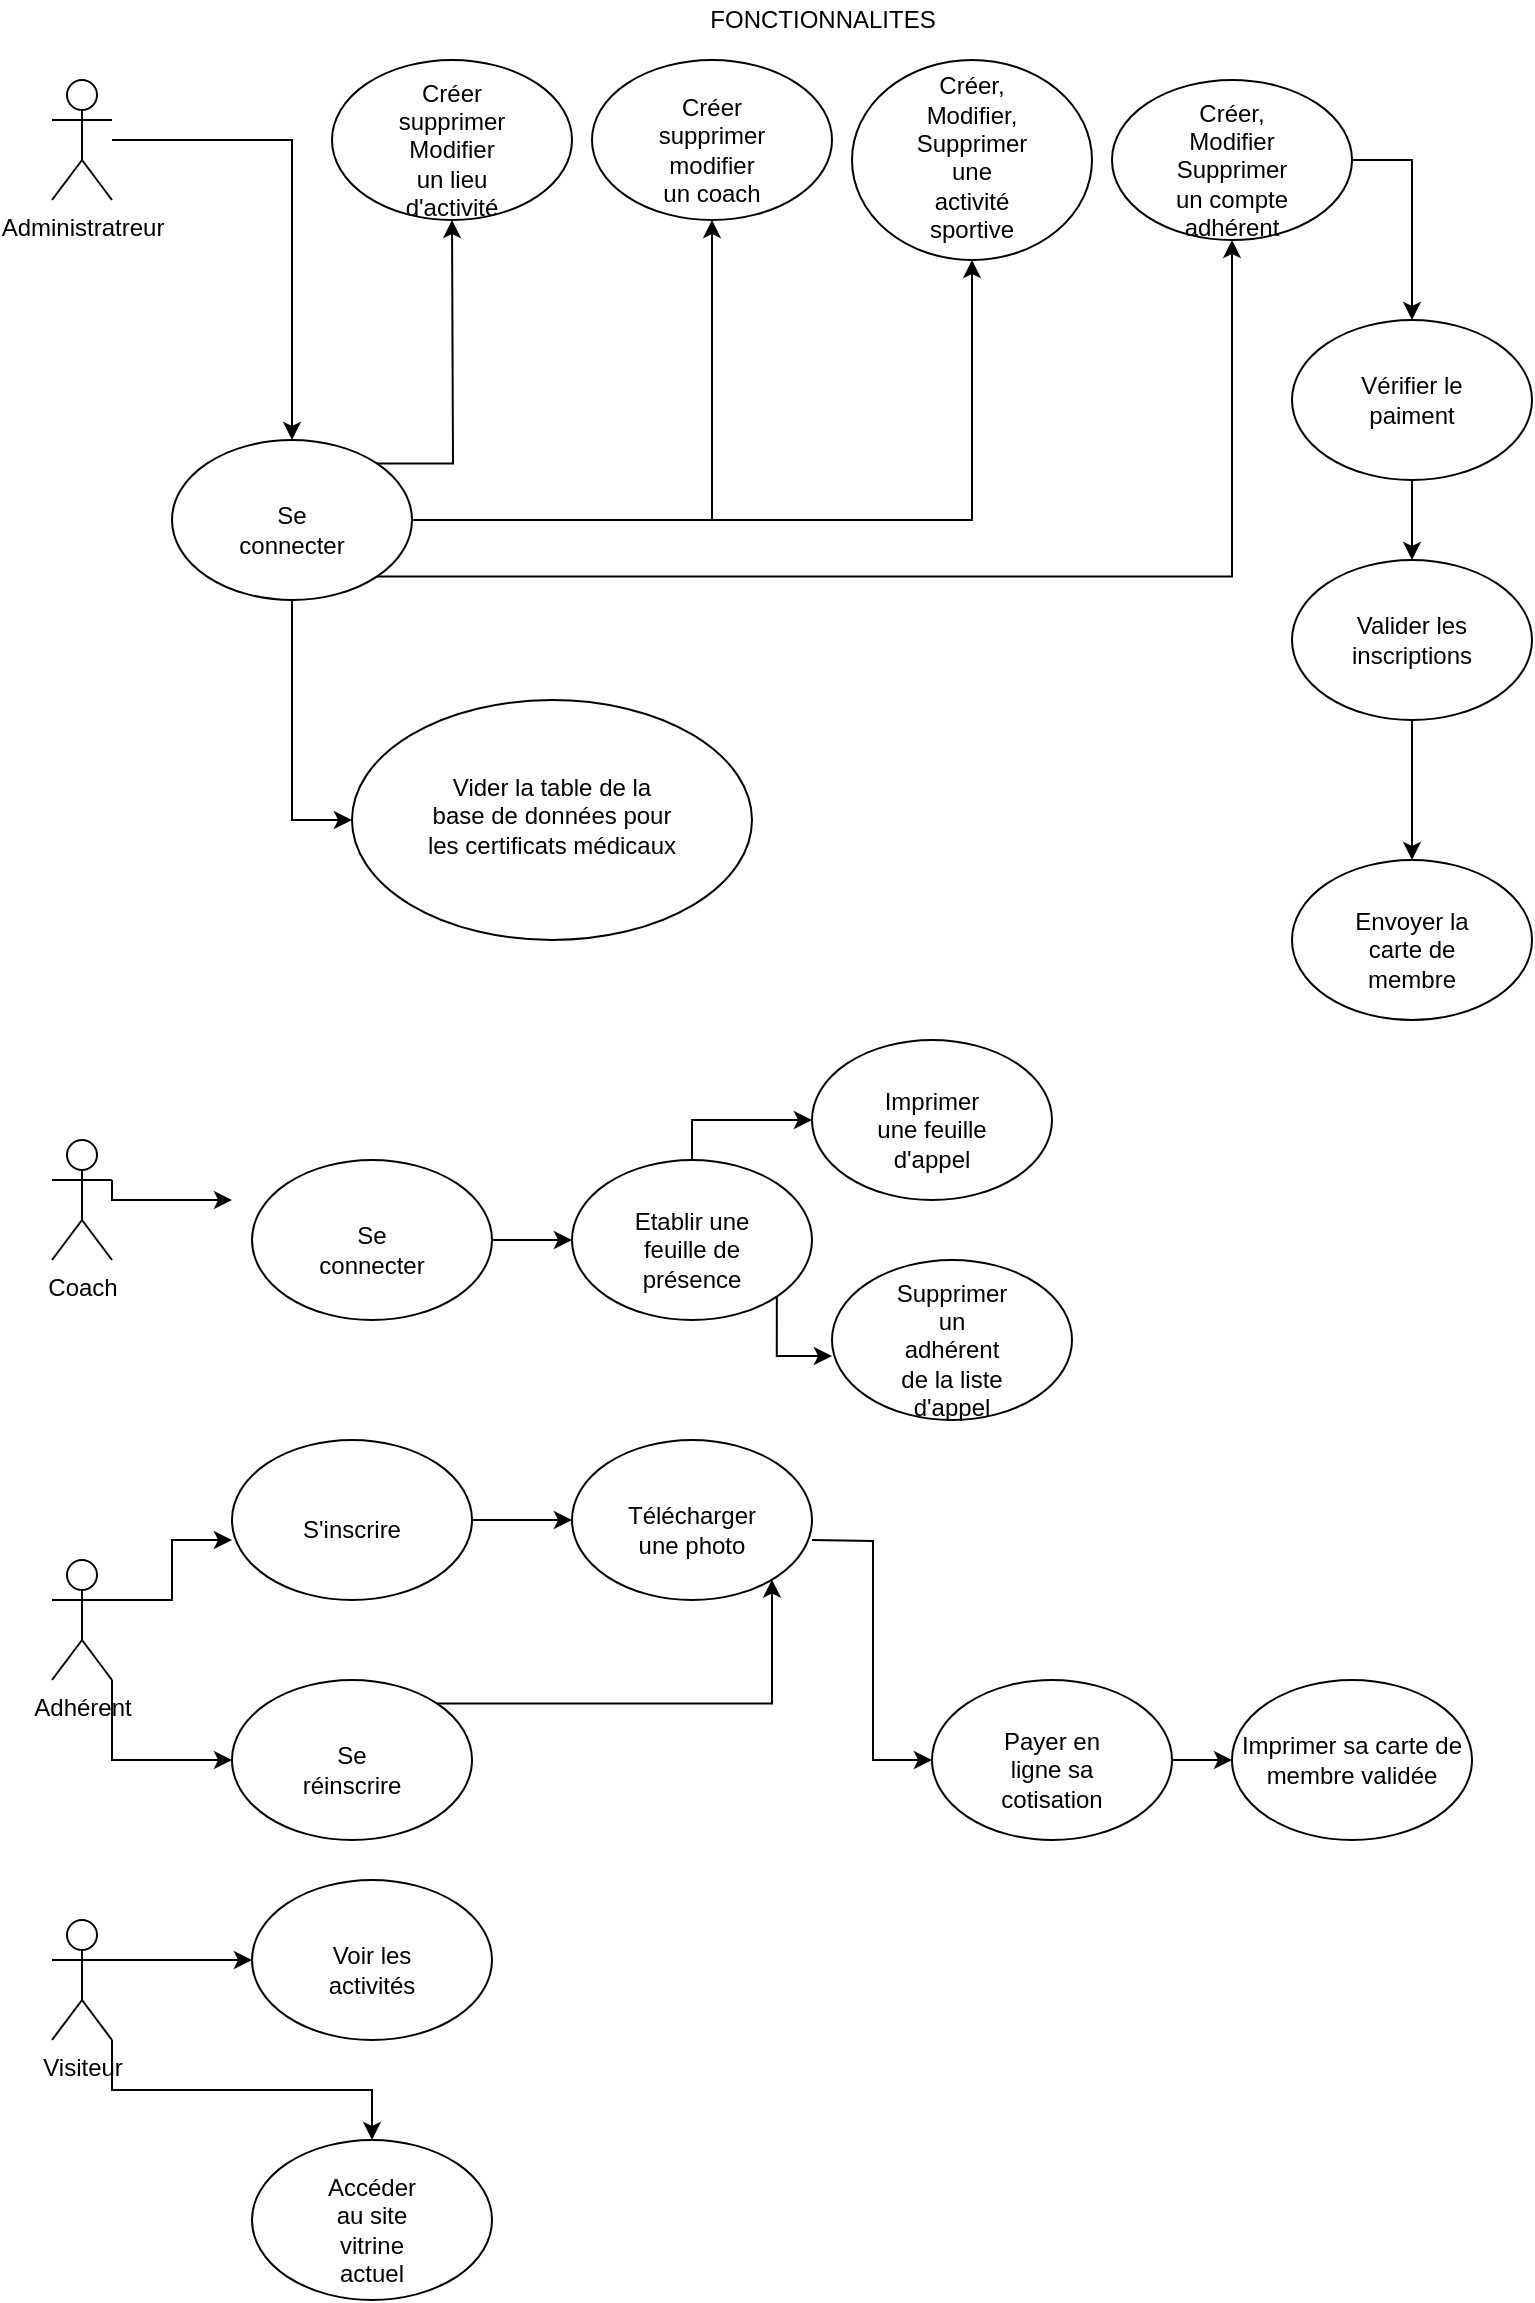 <mxfile version="18.2.0" type="github">
  <diagram id="qK3ndJ8vobAHwSTOdm2D" name="Page-1">
    <mxGraphModel dx="1137" dy="687" grid="1" gridSize="10" guides="1" tooltips="1" connect="1" arrows="1" fold="1" page="1" pageScale="1" pageWidth="827" pageHeight="1169" math="0" shadow="0">
      <root>
        <mxCell id="0" />
        <mxCell id="1" parent="0" />
        <mxCell id="0PWhPM4OeQrNOZr9RrbP-1" style="edgeStyle=orthogonalEdgeStyle;rounded=0;orthogonalLoop=1;jettySize=auto;html=1;" parent="1" source="gu2cB1POXuugDk-acsue-1" target="gu2cB1POXuugDk-acsue-23" edge="1">
          <mxGeometry relative="1" as="geometry" />
        </mxCell>
        <mxCell id="gu2cB1POXuugDk-acsue-1" value="Administratreur" style="shape=umlActor;verticalLabelPosition=bottom;verticalAlign=top;html=1;outlineConnect=0;" parent="1" vertex="1">
          <mxGeometry x="40" y="50" width="30" height="60" as="geometry" />
        </mxCell>
        <mxCell id="0PWhPM4OeQrNOZr9RrbP-6" style="edgeStyle=orthogonalEdgeStyle;rounded=0;orthogonalLoop=1;jettySize=auto;html=1;exitX=1;exitY=0.333;exitDx=0;exitDy=0;exitPerimeter=0;entryX=0;entryY=0.625;entryDx=0;entryDy=0;entryPerimeter=0;" parent="1" source="gu2cB1POXuugDk-acsue-4" target="gu2cB1POXuugDk-acsue-47" edge="1">
          <mxGeometry relative="1" as="geometry" />
        </mxCell>
        <mxCell id="0PWhPM4OeQrNOZr9RrbP-7" style="edgeStyle=orthogonalEdgeStyle;rounded=0;orthogonalLoop=1;jettySize=auto;html=1;exitX=1;exitY=1;exitDx=0;exitDy=0;exitPerimeter=0;" parent="1" source="gu2cB1POXuugDk-acsue-4" target="gu2cB1POXuugDk-acsue-41" edge="1">
          <mxGeometry relative="1" as="geometry" />
        </mxCell>
        <mxCell id="gu2cB1POXuugDk-acsue-4" value="Adhérent" style="shape=umlActor;verticalLabelPosition=bottom;verticalAlign=top;html=1;outlineConnect=0;" parent="1" vertex="1">
          <mxGeometry x="40" y="790" width="30" height="60" as="geometry" />
        </mxCell>
        <mxCell id="0PWhPM4OeQrNOZr9RrbP-9" style="edgeStyle=orthogonalEdgeStyle;rounded=0;orthogonalLoop=1;jettySize=auto;html=1;exitX=1;exitY=0.333;exitDx=0;exitDy=0;exitPerimeter=0;entryX=0;entryY=0.5;entryDx=0;entryDy=0;" parent="1" source="gu2cB1POXuugDk-acsue-5" target="gu2cB1POXuugDk-acsue-80" edge="1">
          <mxGeometry relative="1" as="geometry" />
        </mxCell>
        <mxCell id="0PWhPM4OeQrNOZr9RrbP-10" style="edgeStyle=orthogonalEdgeStyle;rounded=0;orthogonalLoop=1;jettySize=auto;html=1;exitX=1;exitY=1;exitDx=0;exitDy=0;exitPerimeter=0;" parent="1" source="gu2cB1POXuugDk-acsue-5" target="gu2cB1POXuugDk-acsue-83" edge="1">
          <mxGeometry relative="1" as="geometry" />
        </mxCell>
        <mxCell id="gu2cB1POXuugDk-acsue-5" value="Visiteur" style="shape=umlActor;verticalLabelPosition=bottom;verticalAlign=top;html=1;outlineConnect=0;" parent="1" vertex="1">
          <mxGeometry x="40" y="970" width="30" height="60" as="geometry" />
        </mxCell>
        <mxCell id="0PWhPM4OeQrNOZr9RrbP-16" style="edgeStyle=orthogonalEdgeStyle;rounded=0;orthogonalLoop=1;jettySize=auto;html=1;exitX=1;exitY=0.333;exitDx=0;exitDy=0;exitPerimeter=0;" parent="1" source="gu2cB1POXuugDk-acsue-15" edge="1">
          <mxGeometry relative="1" as="geometry">
            <mxPoint x="130" y="610" as="targetPoint" />
            <Array as="points">
              <mxPoint x="70" y="610" />
            </Array>
          </mxGeometry>
        </mxCell>
        <mxCell id="gu2cB1POXuugDk-acsue-15" value="Coach" style="shape=umlActor;verticalLabelPosition=bottom;verticalAlign=top;html=1;outlineConnect=0;" parent="1" vertex="1">
          <mxGeometry x="40" y="580" width="30" height="60" as="geometry" />
        </mxCell>
        <mxCell id="gu2cB1POXuugDk-acsue-29" value="" style="group" parent="1" vertex="1" connectable="0">
          <mxGeometry x="100" y="230" width="120" height="80" as="geometry" />
        </mxCell>
        <mxCell id="gu2cB1POXuugDk-acsue-23" value="" style="ellipse;whiteSpace=wrap;html=1;" parent="gu2cB1POXuugDk-acsue-29" vertex="1">
          <mxGeometry width="120" height="80" as="geometry" />
        </mxCell>
        <mxCell id="gu2cB1POXuugDk-acsue-24" value="Se connecter" style="text;html=1;strokeColor=none;fillColor=none;align=center;verticalAlign=middle;whiteSpace=wrap;rounded=0;" parent="gu2cB1POXuugDk-acsue-29" vertex="1">
          <mxGeometry x="30" y="30" width="60" height="30" as="geometry" />
        </mxCell>
        <mxCell id="gu2cB1POXuugDk-acsue-37" value="" style="group" parent="1" vertex="1" connectable="0">
          <mxGeometry x="440" y="40" width="120" height="100" as="geometry" />
        </mxCell>
        <mxCell id="gu2cB1POXuugDk-acsue-38" value="" style="ellipse;whiteSpace=wrap;html=1;" parent="gu2cB1POXuugDk-acsue-37" vertex="1">
          <mxGeometry width="120" height="100" as="geometry" />
        </mxCell>
        <mxCell id="gu2cB1POXuugDk-acsue-39" value="&lt;div&gt;Créer, Modifier, Supprimer une activité sportive&lt;/div&gt;&lt;div&gt;&lt;br&gt;&lt;/div&gt;" style="text;html=1;strokeColor=none;fillColor=none;align=center;verticalAlign=middle;whiteSpace=wrap;rounded=0;" parent="gu2cB1POXuugDk-acsue-37" vertex="1">
          <mxGeometry x="30" y="37.5" width="60" height="37.5" as="geometry" />
        </mxCell>
        <mxCell id="gu2cB1POXuugDk-acsue-40" value="" style="group" parent="1" vertex="1" connectable="0">
          <mxGeometry x="130" y="850" width="120" height="80" as="geometry" />
        </mxCell>
        <mxCell id="gu2cB1POXuugDk-acsue-41" value="" style="ellipse;whiteSpace=wrap;html=1;" parent="gu2cB1POXuugDk-acsue-40" vertex="1">
          <mxGeometry width="120" height="80" as="geometry" />
        </mxCell>
        <mxCell id="gu2cB1POXuugDk-acsue-42" value="&lt;div&gt;Se réinscrire&lt;/div&gt;" style="text;html=1;strokeColor=none;fillColor=none;align=center;verticalAlign=middle;whiteSpace=wrap;rounded=0;" parent="gu2cB1POXuugDk-acsue-40" vertex="1">
          <mxGeometry x="30" y="30" width="60" height="30" as="geometry" />
        </mxCell>
        <mxCell id="gu2cB1POXuugDk-acsue-43" value="" style="group" parent="1" vertex="1" connectable="0">
          <mxGeometry x="300" y="590" width="120" height="80" as="geometry" />
        </mxCell>
        <mxCell id="gu2cB1POXuugDk-acsue-44" value="" style="ellipse;whiteSpace=wrap;html=1;" parent="gu2cB1POXuugDk-acsue-43" vertex="1">
          <mxGeometry width="120" height="80" as="geometry" />
        </mxCell>
        <mxCell id="gu2cB1POXuugDk-acsue-45" value="Etablir une feuille de présence " style="text;html=1;strokeColor=none;fillColor=none;align=center;verticalAlign=middle;whiteSpace=wrap;rounded=0;" parent="gu2cB1POXuugDk-acsue-43" vertex="1">
          <mxGeometry x="30" y="30" width="60" height="30" as="geometry" />
        </mxCell>
        <mxCell id="gu2cB1POXuugDk-acsue-46" value="" style="group" parent="1" vertex="1" connectable="0">
          <mxGeometry x="130" y="730" width="120" height="80" as="geometry" />
        </mxCell>
        <mxCell id="gu2cB1POXuugDk-acsue-47" value="" style="ellipse;whiteSpace=wrap;html=1;" parent="gu2cB1POXuugDk-acsue-46" vertex="1">
          <mxGeometry width="120" height="80" as="geometry" />
        </mxCell>
        <mxCell id="gu2cB1POXuugDk-acsue-48" value="S&#39;inscrire" style="text;html=1;strokeColor=none;fillColor=none;align=center;verticalAlign=middle;whiteSpace=wrap;rounded=0;" parent="gu2cB1POXuugDk-acsue-46" vertex="1">
          <mxGeometry x="30" y="30" width="60" height="30" as="geometry" />
        </mxCell>
        <mxCell id="gu2cB1POXuugDk-acsue-52" value="" style="group" parent="1" vertex="1" connectable="0">
          <mxGeometry x="570" y="50" width="120" height="80" as="geometry" />
        </mxCell>
        <mxCell id="gu2cB1POXuugDk-acsue-53" value="" style="ellipse;whiteSpace=wrap;html=1;" parent="gu2cB1POXuugDk-acsue-52" vertex="1">
          <mxGeometry width="120" height="80" as="geometry" />
        </mxCell>
        <mxCell id="gu2cB1POXuugDk-acsue-54" value="Créer, Modifier Supprimer un compte adhérent" style="text;html=1;strokeColor=none;fillColor=none;align=center;verticalAlign=middle;whiteSpace=wrap;rounded=0;" parent="gu2cB1POXuugDk-acsue-52" vertex="1">
          <mxGeometry x="30" y="30" width="60" height="30" as="geometry" />
        </mxCell>
        <mxCell id="gu2cB1POXuugDk-acsue-58" value="" style="group" parent="1" vertex="1" connectable="0">
          <mxGeometry x="480" y="850" width="120" height="80" as="geometry" />
        </mxCell>
        <mxCell id="gu2cB1POXuugDk-acsue-59" value="" style="ellipse;whiteSpace=wrap;html=1;" parent="gu2cB1POXuugDk-acsue-58" vertex="1">
          <mxGeometry width="120" height="80" as="geometry" />
        </mxCell>
        <mxCell id="gu2cB1POXuugDk-acsue-60" value="&lt;div&gt;Payer en ligne sa cotisation&lt;/div&gt;" style="text;html=1;strokeColor=none;fillColor=none;align=center;verticalAlign=middle;whiteSpace=wrap;rounded=0;" parent="gu2cB1POXuugDk-acsue-58" vertex="1">
          <mxGeometry x="30" y="30" width="60" height="30" as="geometry" />
        </mxCell>
        <mxCell id="gu2cB1POXuugDk-acsue-61" value="" style="group" parent="1" vertex="1" connectable="0">
          <mxGeometry x="300" y="730" width="120" height="80" as="geometry" />
        </mxCell>
        <mxCell id="gu2cB1POXuugDk-acsue-62" value="" style="ellipse;whiteSpace=wrap;html=1;" parent="gu2cB1POXuugDk-acsue-61" vertex="1">
          <mxGeometry width="120" height="80" as="geometry" />
        </mxCell>
        <mxCell id="gu2cB1POXuugDk-acsue-63" value="Télécharger une photo" style="text;html=1;strokeColor=none;fillColor=none;align=center;verticalAlign=middle;whiteSpace=wrap;rounded=0;" parent="gu2cB1POXuugDk-acsue-61" vertex="1">
          <mxGeometry x="30" y="30" width="60" height="30" as="geometry" />
        </mxCell>
        <mxCell id="gu2cB1POXuugDk-acsue-64" value="" style="group" parent="1" vertex="1" connectable="0">
          <mxGeometry x="660" y="440" width="120" height="80" as="geometry" />
        </mxCell>
        <mxCell id="gu2cB1POXuugDk-acsue-65" value="" style="ellipse;whiteSpace=wrap;html=1;" parent="gu2cB1POXuugDk-acsue-64" vertex="1">
          <mxGeometry width="120" height="80" as="geometry" />
        </mxCell>
        <mxCell id="gu2cB1POXuugDk-acsue-66" value="Envoyer la carte de membre" style="text;html=1;strokeColor=none;fillColor=none;align=center;verticalAlign=middle;whiteSpace=wrap;rounded=0;" parent="gu2cB1POXuugDk-acsue-64" vertex="1">
          <mxGeometry x="30" y="30" width="60" height="30" as="geometry" />
        </mxCell>
        <mxCell id="gu2cB1POXuugDk-acsue-67" value="" style="group" parent="1" vertex="1" connectable="0">
          <mxGeometry x="310" y="40" width="120" height="80" as="geometry" />
        </mxCell>
        <mxCell id="gu2cB1POXuugDk-acsue-68" value="" style="ellipse;whiteSpace=wrap;html=1;" parent="gu2cB1POXuugDk-acsue-67" vertex="1">
          <mxGeometry width="120" height="80" as="geometry" />
        </mxCell>
        <mxCell id="gu2cB1POXuugDk-acsue-69" value="Créer supprimer modifier un coach" style="text;html=1;strokeColor=none;fillColor=none;align=center;verticalAlign=middle;whiteSpace=wrap;rounded=0;" parent="gu2cB1POXuugDk-acsue-67" vertex="1">
          <mxGeometry x="30" y="30" width="60" height="30" as="geometry" />
        </mxCell>
        <mxCell id="gu2cB1POXuugDk-acsue-75" value="" style="group" parent="1" vertex="1" connectable="0">
          <mxGeometry x="660" y="290" width="120" height="80" as="geometry" />
        </mxCell>
        <mxCell id="gu2cB1POXuugDk-acsue-74" value="" style="ellipse;whiteSpace=wrap;html=1;" parent="gu2cB1POXuugDk-acsue-75" vertex="1">
          <mxGeometry width="120" height="80" as="geometry" />
        </mxCell>
        <mxCell id="gu2cB1POXuugDk-acsue-32" value="Valider les inscriptions" style="text;html=1;strokeColor=none;fillColor=none;align=center;verticalAlign=middle;whiteSpace=wrap;rounded=0;" parent="gu2cB1POXuugDk-acsue-75" vertex="1">
          <mxGeometry x="30" y="25" width="60" height="30" as="geometry" />
        </mxCell>
        <mxCell id="gu2cB1POXuugDk-acsue-76" value="" style="group" parent="1" vertex="1" connectable="0">
          <mxGeometry x="180" y="40" width="120" height="80" as="geometry" />
        </mxCell>
        <mxCell id="gu2cB1POXuugDk-acsue-77" value="" style="ellipse;whiteSpace=wrap;html=1;" parent="gu2cB1POXuugDk-acsue-76" vertex="1">
          <mxGeometry width="120" height="80" as="geometry" />
        </mxCell>
        <mxCell id="gu2cB1POXuugDk-acsue-78" value="Créer supprimer Modifier un lieu d&#39;activité" style="text;html=1;strokeColor=none;fillColor=none;align=center;verticalAlign=middle;whiteSpace=wrap;rounded=0;" parent="gu2cB1POXuugDk-acsue-76" vertex="1">
          <mxGeometry x="30" y="30" width="60" height="30" as="geometry" />
        </mxCell>
        <mxCell id="gu2cB1POXuugDk-acsue-79" value="" style="group" parent="1" vertex="1" connectable="0">
          <mxGeometry x="140" y="950" width="120" height="80" as="geometry" />
        </mxCell>
        <mxCell id="gu2cB1POXuugDk-acsue-80" value="" style="ellipse;whiteSpace=wrap;html=1;" parent="gu2cB1POXuugDk-acsue-79" vertex="1">
          <mxGeometry width="120" height="80" as="geometry" />
        </mxCell>
        <mxCell id="gu2cB1POXuugDk-acsue-81" value="Voir les activités" style="text;html=1;strokeColor=none;fillColor=none;align=center;verticalAlign=middle;whiteSpace=wrap;rounded=0;" parent="gu2cB1POXuugDk-acsue-79" vertex="1">
          <mxGeometry x="30" y="30" width="60" height="30" as="geometry" />
        </mxCell>
        <mxCell id="gu2cB1POXuugDk-acsue-82" value="" style="group" parent="1" vertex="1" connectable="0">
          <mxGeometry x="140" y="1080" width="120" height="80" as="geometry" />
        </mxCell>
        <mxCell id="gu2cB1POXuugDk-acsue-83" value="" style="ellipse;whiteSpace=wrap;html=1;" parent="gu2cB1POXuugDk-acsue-82" vertex="1">
          <mxGeometry width="120" height="80" as="geometry" />
        </mxCell>
        <mxCell id="gu2cB1POXuugDk-acsue-84" value="Accéder au site vitrine actuel" style="text;html=1;strokeColor=none;fillColor=none;align=center;verticalAlign=middle;whiteSpace=wrap;rounded=0;" parent="gu2cB1POXuugDk-acsue-82" vertex="1">
          <mxGeometry x="30" y="30" width="60" height="30" as="geometry" />
        </mxCell>
        <mxCell id="0PWhPM4OeQrNOZr9RrbP-2" style="edgeStyle=orthogonalEdgeStyle;rounded=0;orthogonalLoop=1;jettySize=auto;html=1;exitX=1;exitY=1;exitDx=0;exitDy=0;" parent="1" source="gu2cB1POXuugDk-acsue-23" target="gu2cB1POXuugDk-acsue-53" edge="1">
          <mxGeometry relative="1" as="geometry">
            <mxPoint x="220" y="260" as="sourcePoint" />
          </mxGeometry>
        </mxCell>
        <mxCell id="0PWhPM4OeQrNOZr9RrbP-3" style="edgeStyle=orthogonalEdgeStyle;rounded=0;orthogonalLoop=1;jettySize=auto;html=1;exitX=1;exitY=0;exitDx=0;exitDy=0;" parent="1" source="gu2cB1POXuugDk-acsue-23" edge="1">
          <mxGeometry relative="1" as="geometry">
            <mxPoint x="240" y="120" as="targetPoint" />
          </mxGeometry>
        </mxCell>
        <mxCell id="0PWhPM4OeQrNOZr9RrbP-5" style="edgeStyle=orthogonalEdgeStyle;rounded=0;orthogonalLoop=1;jettySize=auto;html=1;exitX=1;exitY=0.5;exitDx=0;exitDy=0;entryX=0.5;entryY=1;entryDx=0;entryDy=0;" parent="1" source="gu2cB1POXuugDk-acsue-23" target="gu2cB1POXuugDk-acsue-38" edge="1">
          <mxGeometry relative="1" as="geometry">
            <mxPoint x="530" y="140" as="targetPoint" />
            <Array as="points">
              <mxPoint x="500" y="270" />
            </Array>
          </mxGeometry>
        </mxCell>
        <mxCell id="0PWhPM4OeQrNOZr9RrbP-8" style="edgeStyle=orthogonalEdgeStyle;rounded=0;orthogonalLoop=1;jettySize=auto;html=1;entryX=0;entryY=0.5;entryDx=0;entryDy=0;" parent="1" target="gu2cB1POXuugDk-acsue-59" edge="1">
          <mxGeometry relative="1" as="geometry">
            <mxPoint x="480" y="910" as="targetPoint" />
            <mxPoint x="420" y="780" as="sourcePoint" />
          </mxGeometry>
        </mxCell>
        <mxCell id="0PWhPM4OeQrNOZr9RrbP-11" value="" style="group" parent="1" vertex="1" connectable="0">
          <mxGeometry x="420" y="530" width="120" height="80" as="geometry" />
        </mxCell>
        <mxCell id="0PWhPM4OeQrNOZr9RrbP-12" value="" style="ellipse;whiteSpace=wrap;html=1;" parent="0PWhPM4OeQrNOZr9RrbP-11" vertex="1">
          <mxGeometry width="120" height="80" as="geometry" />
        </mxCell>
        <mxCell id="0PWhPM4OeQrNOZr9RrbP-13" value="Imprimer une feuille d&#39;appel" style="text;html=1;strokeColor=none;fillColor=none;align=center;verticalAlign=middle;whiteSpace=wrap;rounded=0;" parent="0PWhPM4OeQrNOZr9RrbP-11" vertex="1">
          <mxGeometry x="30" y="30" width="60" height="30" as="geometry" />
        </mxCell>
        <mxCell id="0PWhPM4OeQrNOZr9RrbP-14" style="edgeStyle=orthogonalEdgeStyle;rounded=0;orthogonalLoop=1;jettySize=auto;html=1;exitX=1;exitY=0.5;exitDx=0;exitDy=0;" parent="1" source="gu2cB1POXuugDk-acsue-47" target="gu2cB1POXuugDk-acsue-62" edge="1">
          <mxGeometry relative="1" as="geometry">
            <Array as="points" />
          </mxGeometry>
        </mxCell>
        <mxCell id="0PWhPM4OeQrNOZr9RrbP-15" style="edgeStyle=orthogonalEdgeStyle;rounded=0;orthogonalLoop=1;jettySize=auto;html=1;exitX=1;exitY=0;exitDx=0;exitDy=0;" parent="1" source="gu2cB1POXuugDk-acsue-41" target="gu2cB1POXuugDk-acsue-62" edge="1">
          <mxGeometry relative="1" as="geometry">
            <Array as="points">
              <mxPoint x="400" y="862" />
            </Array>
          </mxGeometry>
        </mxCell>
        <mxCell id="0PWhPM4OeQrNOZr9RrbP-19" style="edgeStyle=orthogonalEdgeStyle;rounded=0;orthogonalLoop=1;jettySize=auto;html=1;exitX=1;exitY=0.5;exitDx=0;exitDy=0;" parent="1" source="gu2cB1POXuugDk-acsue-23" target="gu2cB1POXuugDk-acsue-68" edge="1">
          <mxGeometry relative="1" as="geometry" />
        </mxCell>
        <mxCell id="0PWhPM4OeQrNOZr9RrbP-20" style="edgeStyle=orthogonalEdgeStyle;rounded=0;orthogonalLoop=1;jettySize=auto;html=1;exitX=1;exitY=0.5;exitDx=0;exitDy=0;" parent="1" source="gu2cB1POXuugDk-acsue-53" edge="1" target="PKk0uv50f3nuUPeXHIWq-14">
          <mxGeometry relative="1" as="geometry">
            <mxPoint x="730" y="160" as="targetPoint" />
          </mxGeometry>
        </mxCell>
        <mxCell id="0PWhPM4OeQrNOZr9RrbP-21" style="edgeStyle=orthogonalEdgeStyle;rounded=0;orthogonalLoop=1;jettySize=auto;html=1;exitX=0.5;exitY=1;exitDx=0;exitDy=0;" parent="1" source="gu2cB1POXuugDk-acsue-74" target="gu2cB1POXuugDk-acsue-65" edge="1">
          <mxGeometry relative="1" as="geometry" />
        </mxCell>
        <mxCell id="PKk0uv50f3nuUPeXHIWq-1" value="" style="group" vertex="1" connectable="0" parent="1">
          <mxGeometry x="140" y="590" width="120" height="80" as="geometry" />
        </mxCell>
        <mxCell id="PKk0uv50f3nuUPeXHIWq-2" value="" style="ellipse;whiteSpace=wrap;html=1;" vertex="1" parent="PKk0uv50f3nuUPeXHIWq-1">
          <mxGeometry width="120" height="80" as="geometry" />
        </mxCell>
        <mxCell id="PKk0uv50f3nuUPeXHIWq-3" value="&lt;div&gt;Se connecter&lt;/div&gt;" style="text;html=1;strokeColor=none;fillColor=none;align=center;verticalAlign=middle;whiteSpace=wrap;rounded=0;" vertex="1" parent="PKk0uv50f3nuUPeXHIWq-1">
          <mxGeometry x="30" y="30" width="60" height="30" as="geometry" />
        </mxCell>
        <mxCell id="PKk0uv50f3nuUPeXHIWq-6" value="" style="group" vertex="1" connectable="0" parent="1">
          <mxGeometry x="430" y="640" width="120" height="80" as="geometry" />
        </mxCell>
        <mxCell id="PKk0uv50f3nuUPeXHIWq-7" value="" style="ellipse;whiteSpace=wrap;html=1;" vertex="1" parent="PKk0uv50f3nuUPeXHIWq-6">
          <mxGeometry width="120" height="80" as="geometry" />
        </mxCell>
        <mxCell id="PKk0uv50f3nuUPeXHIWq-8" value="Supprimer un adhérent de la liste d&#39;appel" style="text;html=1;strokeColor=none;fillColor=none;align=center;verticalAlign=middle;whiteSpace=wrap;rounded=0;" vertex="1" parent="PKk0uv50f3nuUPeXHIWq-6">
          <mxGeometry x="30" y="30" width="60" height="30" as="geometry" />
        </mxCell>
        <mxCell id="PKk0uv50f3nuUPeXHIWq-9" style="edgeStyle=orthogonalEdgeStyle;rounded=0;orthogonalLoop=1;jettySize=auto;html=1;exitX=1;exitY=1;exitDx=0;exitDy=0;entryX=0;entryY=0.6;entryDx=0;entryDy=0;entryPerimeter=0;" edge="1" parent="1" source="gu2cB1POXuugDk-acsue-44" target="PKk0uv50f3nuUPeXHIWq-7">
          <mxGeometry relative="1" as="geometry">
            <Array as="points">
              <mxPoint x="402" y="688" />
            </Array>
          </mxGeometry>
        </mxCell>
        <mxCell id="PKk0uv50f3nuUPeXHIWq-11" style="edgeStyle=orthogonalEdgeStyle;rounded=0;orthogonalLoop=1;jettySize=auto;html=1;exitX=1;exitY=0.5;exitDx=0;exitDy=0;" edge="1" parent="1" source="PKk0uv50f3nuUPeXHIWq-2">
          <mxGeometry relative="1" as="geometry">
            <mxPoint x="300" y="630" as="targetPoint" />
          </mxGeometry>
        </mxCell>
        <mxCell id="PKk0uv50f3nuUPeXHIWq-12" style="edgeStyle=orthogonalEdgeStyle;rounded=0;orthogonalLoop=1;jettySize=auto;html=1;exitX=0.5;exitY=0;exitDx=0;exitDy=0;entryX=0;entryY=0.5;entryDx=0;entryDy=0;" edge="1" parent="1" source="gu2cB1POXuugDk-acsue-44" target="0PWhPM4OeQrNOZr9RrbP-12">
          <mxGeometry relative="1" as="geometry" />
        </mxCell>
        <mxCell id="PKk0uv50f3nuUPeXHIWq-13" value="" style="group" vertex="1" connectable="0" parent="1">
          <mxGeometry x="660" y="170" width="120" height="80" as="geometry" />
        </mxCell>
        <mxCell id="PKk0uv50f3nuUPeXHIWq-14" value="" style="ellipse;whiteSpace=wrap;html=1;" vertex="1" parent="PKk0uv50f3nuUPeXHIWq-13">
          <mxGeometry width="120" height="80" as="geometry" />
        </mxCell>
        <mxCell id="PKk0uv50f3nuUPeXHIWq-15" value="Vérifier le paiment" style="text;html=1;strokeColor=none;fillColor=none;align=center;verticalAlign=middle;whiteSpace=wrap;rounded=0;" vertex="1" parent="PKk0uv50f3nuUPeXHIWq-13">
          <mxGeometry x="30" y="25" width="60" height="30" as="geometry" />
        </mxCell>
        <mxCell id="PKk0uv50f3nuUPeXHIWq-17" style="edgeStyle=orthogonalEdgeStyle;rounded=0;orthogonalLoop=1;jettySize=auto;html=1;exitX=0.5;exitY=1;exitDx=0;exitDy=0;entryX=0.5;entryY=0;entryDx=0;entryDy=0;" edge="1" parent="1" source="PKk0uv50f3nuUPeXHIWq-14" target="gu2cB1POXuugDk-acsue-74">
          <mxGeometry relative="1" as="geometry" />
        </mxCell>
        <mxCell id="PKk0uv50f3nuUPeXHIWq-18" value="Imprimer sa carte de membre validée" style="ellipse;whiteSpace=wrap;html=1;" vertex="1" parent="1">
          <mxGeometry x="630" y="850" width="120" height="80" as="geometry" />
        </mxCell>
        <mxCell id="PKk0uv50f3nuUPeXHIWq-19" style="edgeStyle=orthogonalEdgeStyle;rounded=0;orthogonalLoop=1;jettySize=auto;html=1;exitX=1;exitY=0.5;exitDx=0;exitDy=0;entryX=0;entryY=0.5;entryDx=0;entryDy=0;" edge="1" parent="1" source="gu2cB1POXuugDk-acsue-59" target="PKk0uv50f3nuUPeXHIWq-18">
          <mxGeometry relative="1" as="geometry" />
        </mxCell>
        <mxCell id="PKk0uv50f3nuUPeXHIWq-20" value="" style="group" vertex="1" connectable="0" parent="1">
          <mxGeometry x="190" y="360" width="200" height="120" as="geometry" />
        </mxCell>
        <mxCell id="PKk0uv50f3nuUPeXHIWq-21" value="" style="ellipse;whiteSpace=wrap;html=1;" vertex="1" parent="PKk0uv50f3nuUPeXHIWq-20">
          <mxGeometry width="200" height="120" as="geometry" />
        </mxCell>
        <mxCell id="PKk0uv50f3nuUPeXHIWq-22" value="Vider la table de la base de données pour les certificats médicaux" style="text;html=1;strokeColor=none;fillColor=none;align=center;verticalAlign=middle;whiteSpace=wrap;rounded=0;" vertex="1" parent="PKk0uv50f3nuUPeXHIWq-20">
          <mxGeometry x="35" y="30" width="130" height="55" as="geometry" />
        </mxCell>
        <mxCell id="PKk0uv50f3nuUPeXHIWq-23" style="edgeStyle=orthogonalEdgeStyle;rounded=0;orthogonalLoop=1;jettySize=auto;html=1;exitX=0.5;exitY=1;exitDx=0;exitDy=0;entryX=0;entryY=0.5;entryDx=0;entryDy=0;" edge="1" parent="1" source="gu2cB1POXuugDk-acsue-23" target="PKk0uv50f3nuUPeXHIWq-21">
          <mxGeometry relative="1" as="geometry" />
        </mxCell>
        <mxCell id="PKk0uv50f3nuUPeXHIWq-24" value="FONCTIONNALITES" style="text;html=1;resizable=0;autosize=1;align=center;verticalAlign=middle;points=[];fillColor=none;strokeColor=none;rounded=0;" vertex="1" parent="1">
          <mxGeometry x="360" y="10" width="130" height="20" as="geometry" />
        </mxCell>
      </root>
    </mxGraphModel>
  </diagram>
</mxfile>
